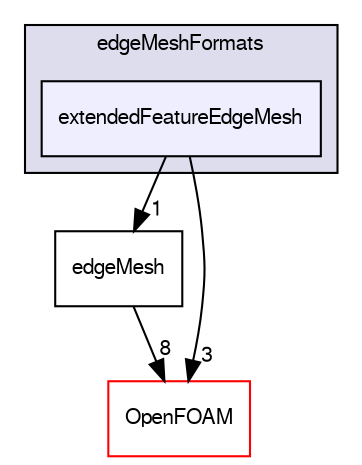 digraph "src/edgeMesh/edgeMeshFormats/extendedFeatureEdgeMesh" {
  bgcolor=transparent;
  compound=true
  node [ fontsize="10", fontname="FreeSans"];
  edge [ labelfontsize="10", labelfontname="FreeSans"];
  subgraph clusterdir_0b3f7f46c9dc13de0ea8114aee8c4107 {
    graph [ bgcolor="#ddddee", pencolor="black", label="edgeMeshFormats" fontname="FreeSans", fontsize="10", URL="dir_0b3f7f46c9dc13de0ea8114aee8c4107.html"]
  dir_481182cd0533f8b01365c6c01fbec10d [shape=box, label="extendedFeatureEdgeMesh", style="filled", fillcolor="#eeeeff", pencolor="black", URL="dir_481182cd0533f8b01365c6c01fbec10d.html"];
  }
  dir_34a781972a02fcd57b9831ebc45a4200 [shape=box label="edgeMesh" URL="dir_34a781972a02fcd57b9831ebc45a4200.html"];
  dir_c5473ff19b20e6ec4dfe5c310b3778a8 [shape=box label="OpenFOAM" color="red" URL="dir_c5473ff19b20e6ec4dfe5c310b3778a8.html"];
  dir_481182cd0533f8b01365c6c01fbec10d->dir_34a781972a02fcd57b9831ebc45a4200 [headlabel="1", labeldistance=1.5 headhref="dir_000693_000692.html"];
  dir_481182cd0533f8b01365c6c01fbec10d->dir_c5473ff19b20e6ec4dfe5c310b3778a8 [headlabel="3", labeldistance=1.5 headhref="dir_000693_001706.html"];
  dir_34a781972a02fcd57b9831ebc45a4200->dir_c5473ff19b20e6ec4dfe5c310b3778a8 [headlabel="8", labeldistance=1.5 headhref="dir_000692_001706.html"];
}

